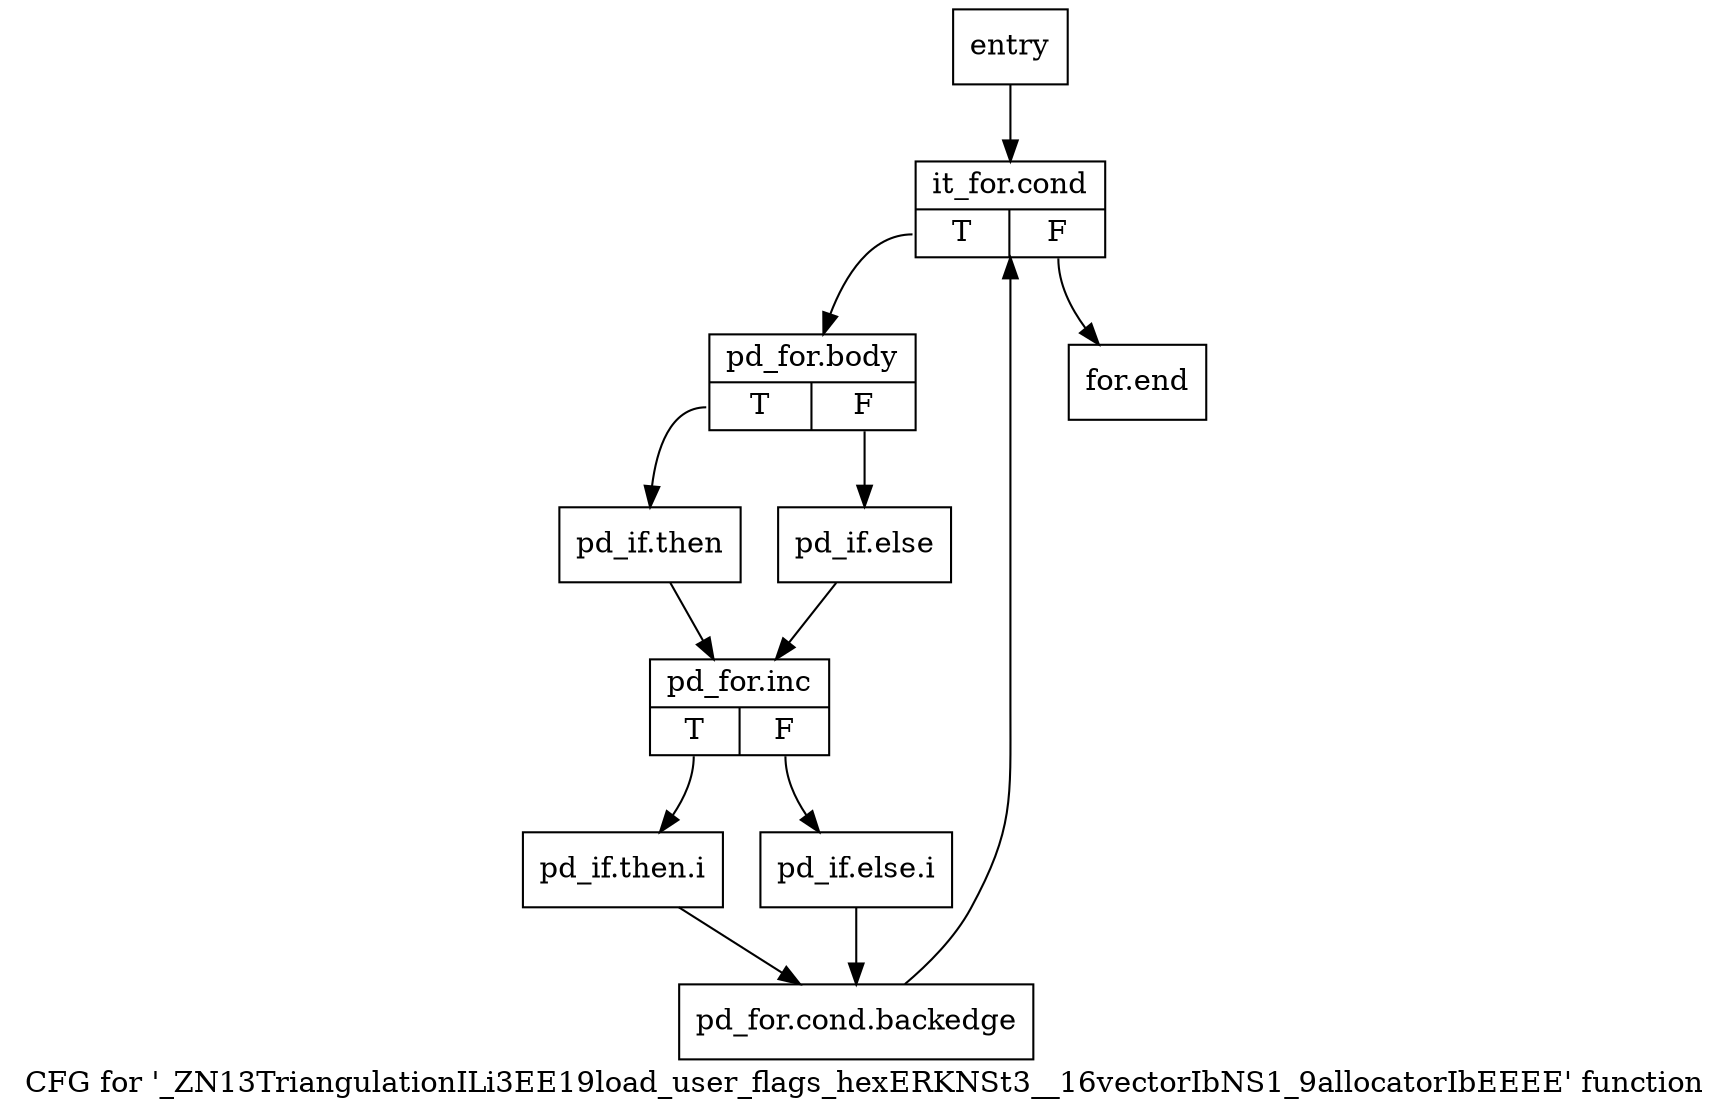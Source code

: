 digraph "CFG for '_ZN13TriangulationILi3EE19load_user_flags_hexERKNSt3__16vectorIbNS1_9allocatorIbEEEE' function" {
	label="CFG for '_ZN13TriangulationILi3EE19load_user_flags_hexERKNSt3__16vectorIbNS1_9allocatorIbEEEE' function";

	Node0x7aac8c0 [shape=record,label="{entry}"];
	Node0x7aac8c0 -> Node0x7aac910;
	Node0x7aac910 [shape=record,label="{it_for.cond|{<s0>T|<s1>F}}"];
	Node0x7aac910:s0 -> Node0x7aac960;
	Node0x7aac910:s1 -> Node0x7aacb90;
	Node0x7aac960 [shape=record,label="{pd_for.body|{<s0>T|<s1>F}}"];
	Node0x7aac960:s0 -> Node0x7aac9b0;
	Node0x7aac960:s1 -> Node0x7aaca00;
	Node0x7aac9b0 [shape=record,label="{pd_if.then}"];
	Node0x7aac9b0 -> Node0x7aaca50;
	Node0x7aaca00 [shape=record,label="{pd_if.else}"];
	Node0x7aaca00 -> Node0x7aaca50;
	Node0x7aaca50 [shape=record,label="{pd_for.inc|{<s0>T|<s1>F}}"];
	Node0x7aaca50:s0 -> Node0x7aacaa0;
	Node0x7aaca50:s1 -> Node0x7aacb40;
	Node0x7aacaa0 [shape=record,label="{pd_if.then.i}"];
	Node0x7aacaa0 -> Node0x7aacaf0;
	Node0x7aacaf0 [shape=record,label="{pd_for.cond.backedge}"];
	Node0x7aacaf0 -> Node0x7aac910;
	Node0x7aacb40 [shape=record,label="{pd_if.else.i}"];
	Node0x7aacb40 -> Node0x7aacaf0;
	Node0x7aacb90 [shape=record,label="{for.end}"];
}
